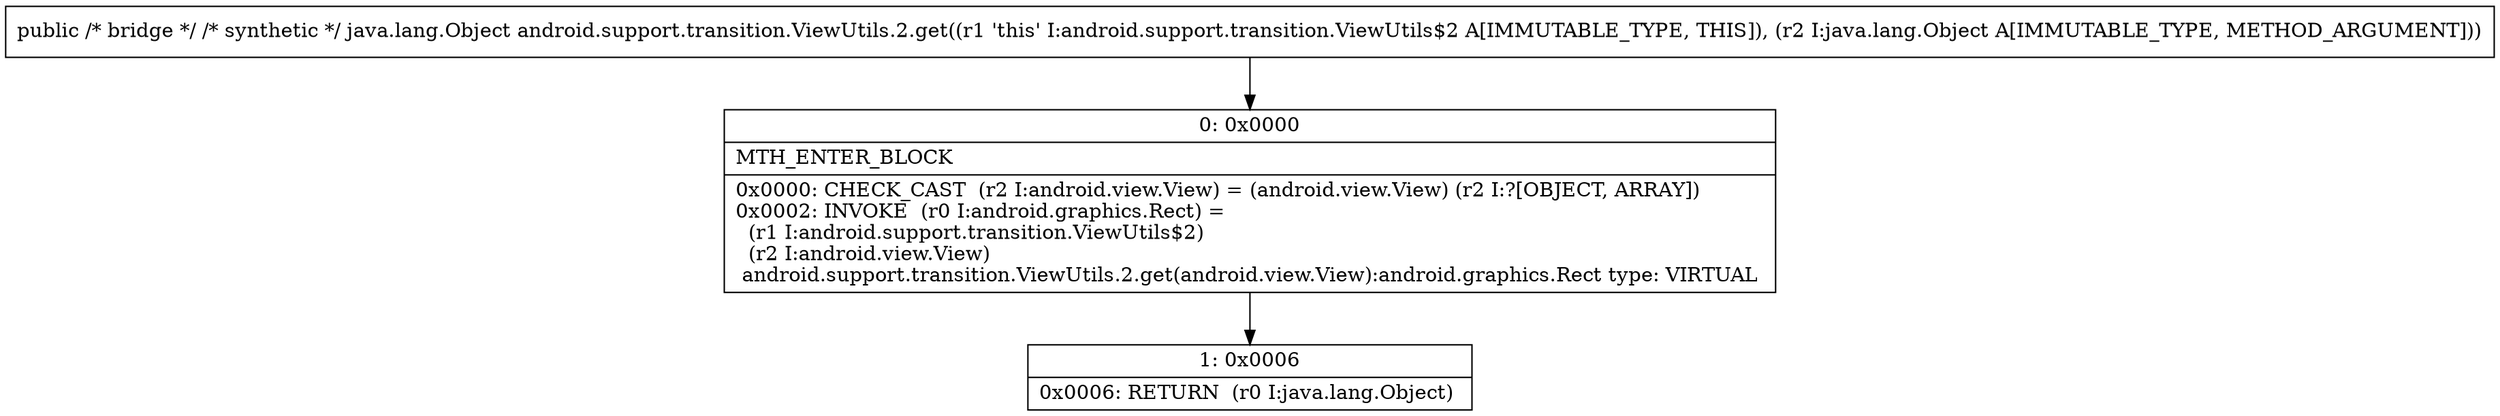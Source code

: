 digraph "CFG forandroid.support.transition.ViewUtils.2.get(Ljava\/lang\/Object;)Ljava\/lang\/Object;" {
Node_0 [shape=record,label="{0\:\ 0x0000|MTH_ENTER_BLOCK\l|0x0000: CHECK_CAST  (r2 I:android.view.View) = (android.view.View) (r2 I:?[OBJECT, ARRAY]) \l0x0002: INVOKE  (r0 I:android.graphics.Rect) = \l  (r1 I:android.support.transition.ViewUtils$2)\l  (r2 I:android.view.View)\l android.support.transition.ViewUtils.2.get(android.view.View):android.graphics.Rect type: VIRTUAL \l}"];
Node_1 [shape=record,label="{1\:\ 0x0006|0x0006: RETURN  (r0 I:java.lang.Object) \l}"];
MethodNode[shape=record,label="{public \/* bridge *\/ \/* synthetic *\/ java.lang.Object android.support.transition.ViewUtils.2.get((r1 'this' I:android.support.transition.ViewUtils$2 A[IMMUTABLE_TYPE, THIS]), (r2 I:java.lang.Object A[IMMUTABLE_TYPE, METHOD_ARGUMENT])) }"];
MethodNode -> Node_0;
Node_0 -> Node_1;
}

